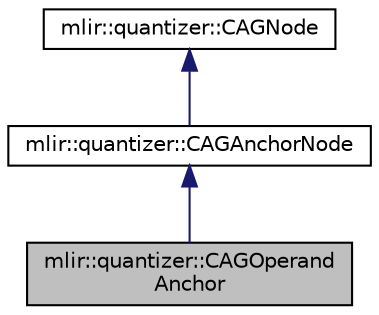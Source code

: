 digraph "mlir::quantizer::CAGOperandAnchor"
{
  bgcolor="transparent";
  edge [fontname="Helvetica",fontsize="10",labelfontname="Helvetica",labelfontsize="10"];
  node [fontname="Helvetica",fontsize="10",shape=record];
  Node3 [label="mlir::quantizer::CAGOperand\lAnchor",height=0.2,width=0.4,color="black", fillcolor="grey75", style="filled", fontcolor="black"];
  Node4 -> Node3 [dir="back",color="midnightblue",fontsize="10",style="solid",fontname="Helvetica"];
  Node4 [label="mlir::quantizer::CAGAnchorNode",height=0.2,width=0.4,color="black",URL="$classmlir_1_1quantizer_1_1CAGAnchorNode.html",tooltip="Anchor nodes represent points in the source IR where we may choose to introduce a type transition..."];
  Node5 -> Node4 [dir="back",color="midnightblue",fontsize="10",style="solid",fontname="Helvetica"];
  Node5 [label="mlir::quantizer::CAGNode",height=0.2,width=0.4,color="black",URL="$classmlir_1_1quantizer_1_1CAGNode.html",tooltip="A node in the Constraint Analysis Graph. "];
}
